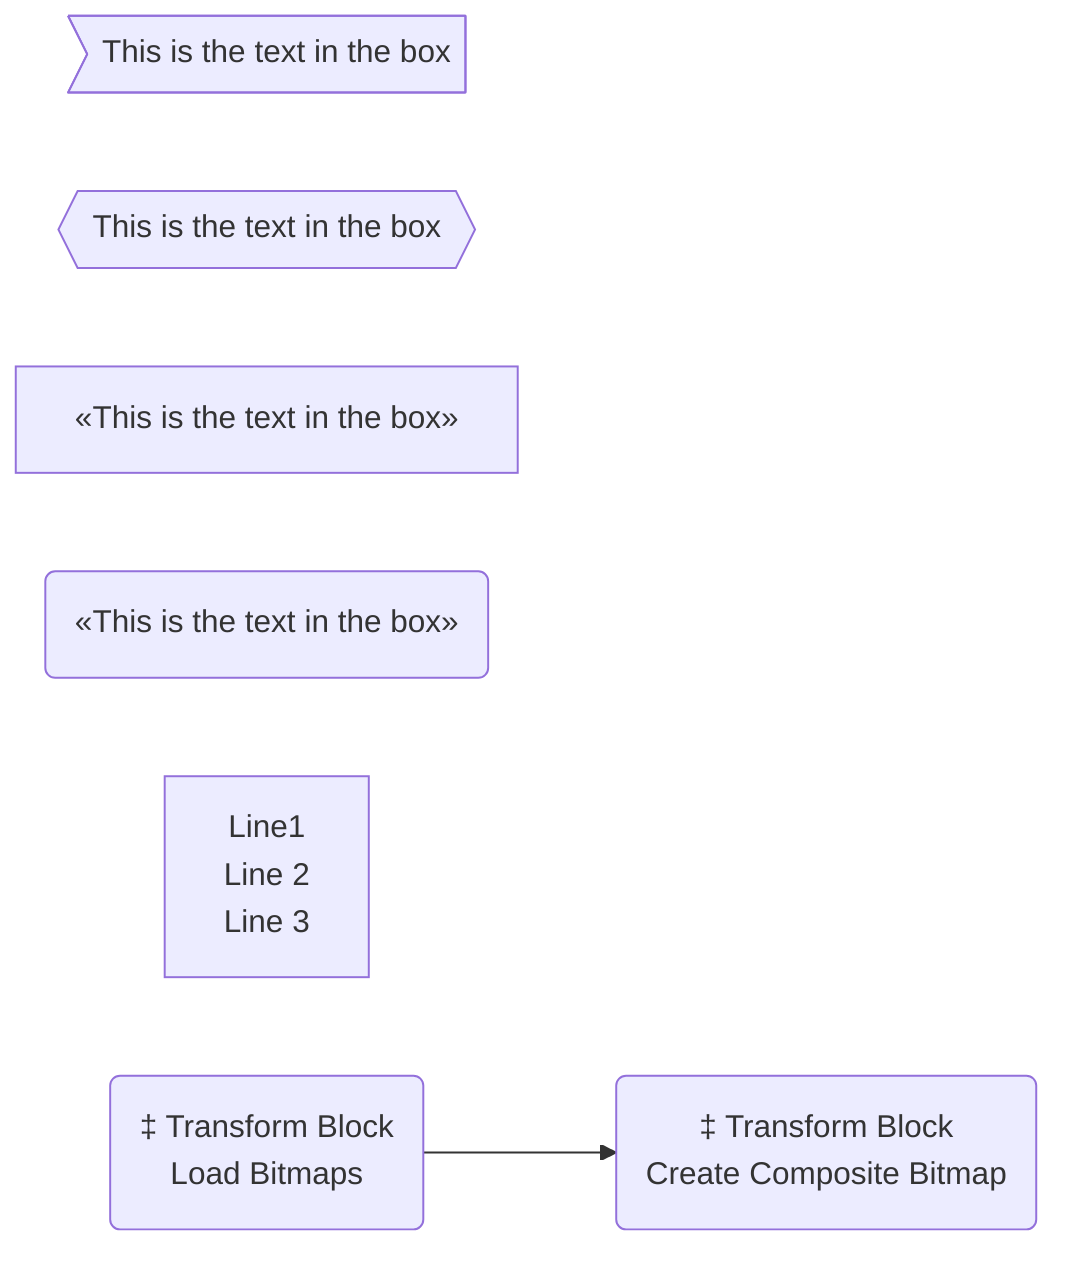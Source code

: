 flowchart LR
    id1>This is the text in the box]

    id2{{This is the text in the box}}

    id3["«This is the text in the box»"]

    id4("«This is the text in the box»")

    newLines["Line1
    Line 2
    Line 3"]

    lB("‡ Transform Block 
    Load Bitmaps")

    cCB("‡ Transform Block 
    Create Composite Bitmap")

    lB --> cCB